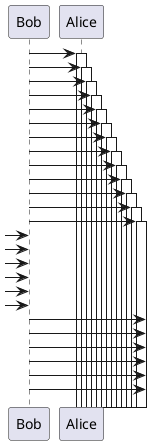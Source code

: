 {
  "sha1": "sw8uy5asgpqf7dvf83pi7bcjtoxoya6",
  "insertion": {
    "when": "2024-06-04T17:28:45.540Z",
    "user": "plantuml@gmail.com"
  }
}
@startuml
!pragma teoz true
Bob -> Alice ++:
Bob -> Alice ++:
Bob -> Alice ++:
Bob -> Alice ++:
Bob -> Alice ++:
Bob -> Alice ++:
Bob -> Alice ++:
Bob -> Alice ++:
Bob -> Alice ++:
Bob -> Alice ++:
Bob -> Alice ++:
Bob -> Alice ++:
Bob -> Alice ++:

[-> Bob
[-> Bob
[-> Bob
[-> Bob
[-> Bob
[-> Bob
Bob ->]
Bob ->]
Bob ->]
Bob ->]
Bob ->]
Bob ->]
@enduml
